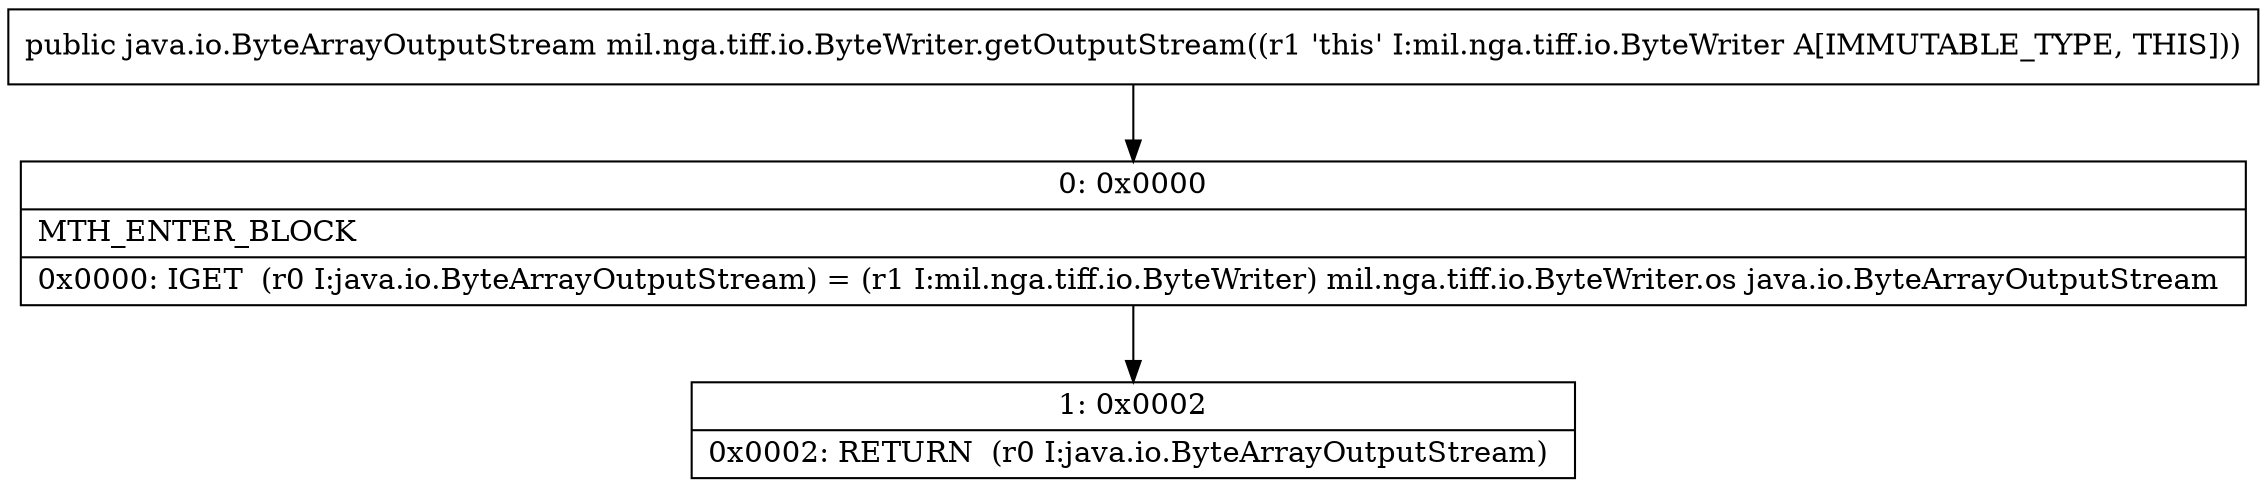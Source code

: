 digraph "CFG formil.nga.tiff.io.ByteWriter.getOutputStream()Ljava\/io\/ByteArrayOutputStream;" {
Node_0 [shape=record,label="{0\:\ 0x0000|MTH_ENTER_BLOCK\l|0x0000: IGET  (r0 I:java.io.ByteArrayOutputStream) = (r1 I:mil.nga.tiff.io.ByteWriter) mil.nga.tiff.io.ByteWriter.os java.io.ByteArrayOutputStream \l}"];
Node_1 [shape=record,label="{1\:\ 0x0002|0x0002: RETURN  (r0 I:java.io.ByteArrayOutputStream) \l}"];
MethodNode[shape=record,label="{public java.io.ByteArrayOutputStream mil.nga.tiff.io.ByteWriter.getOutputStream((r1 'this' I:mil.nga.tiff.io.ByteWriter A[IMMUTABLE_TYPE, THIS])) }"];
MethodNode -> Node_0;
Node_0 -> Node_1;
}

